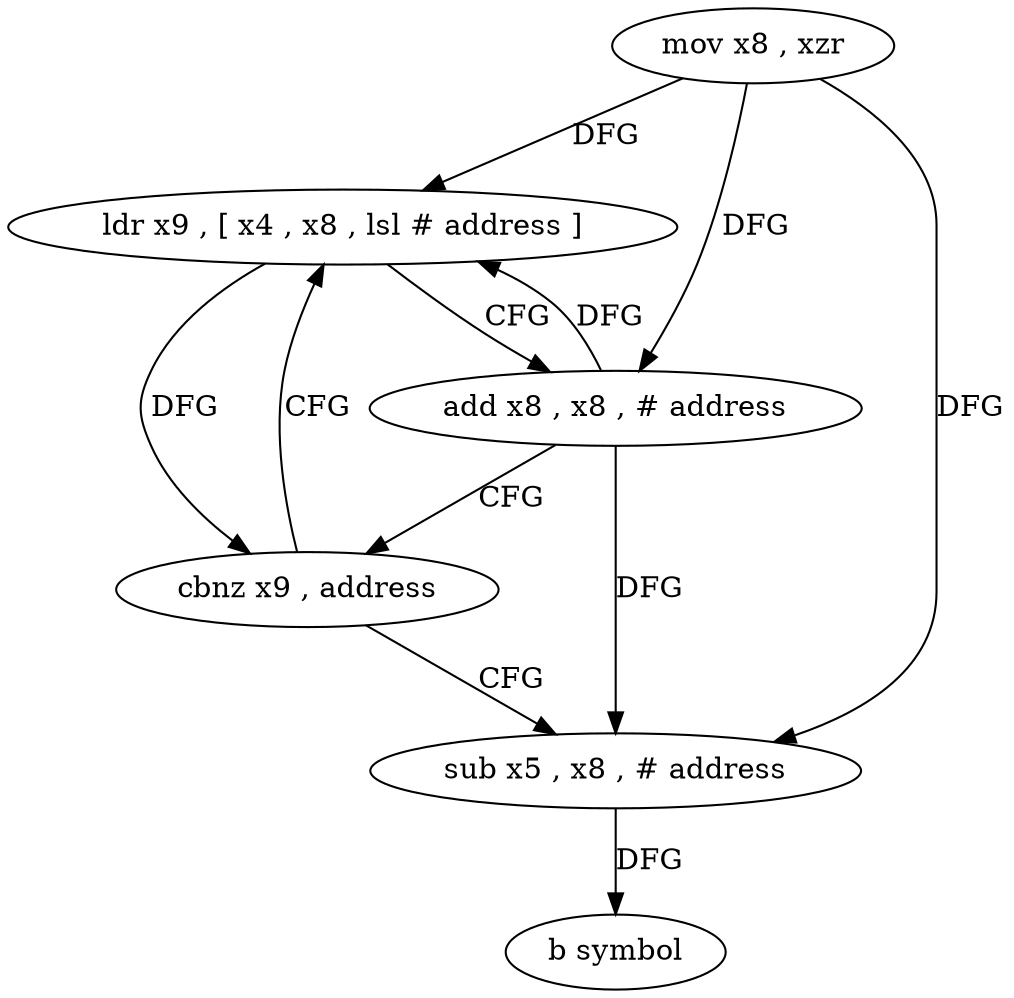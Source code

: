 digraph "func" {
"4214792" [label = "mov x8 , xzr" ]
"4214796" [label = "ldr x9 , [ x4 , x8 , lsl # address ]" ]
"4214800" [label = "add x8 , x8 , # address" ]
"4214804" [label = "cbnz x9 , address" ]
"4214808" [label = "sub x5 , x8 , # address" ]
"4214812" [label = "b symbol" ]
"4214792" -> "4214796" [ label = "DFG" ]
"4214792" -> "4214800" [ label = "DFG" ]
"4214792" -> "4214808" [ label = "DFG" ]
"4214796" -> "4214800" [ label = "CFG" ]
"4214796" -> "4214804" [ label = "DFG" ]
"4214800" -> "4214804" [ label = "CFG" ]
"4214800" -> "4214796" [ label = "DFG" ]
"4214800" -> "4214808" [ label = "DFG" ]
"4214804" -> "4214796" [ label = "CFG" ]
"4214804" -> "4214808" [ label = "CFG" ]
"4214808" -> "4214812" [ label = "DFG" ]
}
